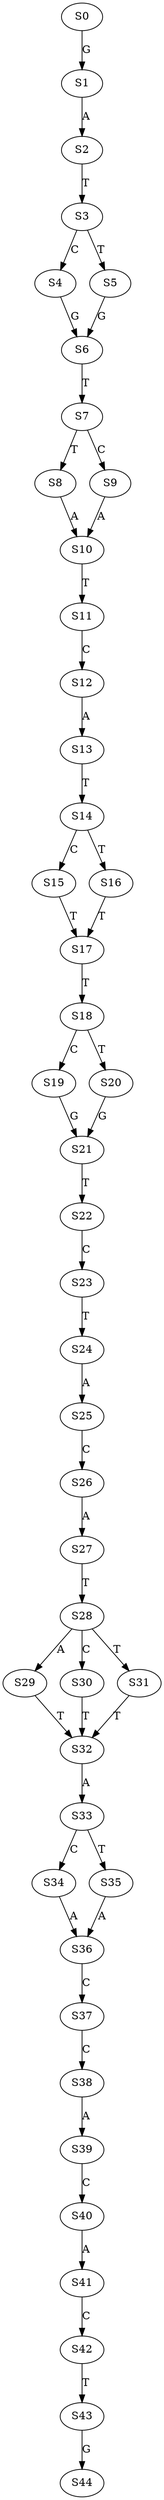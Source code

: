 strict digraph  {
	S0 -> S1 [ label = G ];
	S1 -> S2 [ label = A ];
	S2 -> S3 [ label = T ];
	S3 -> S4 [ label = C ];
	S3 -> S5 [ label = T ];
	S4 -> S6 [ label = G ];
	S5 -> S6 [ label = G ];
	S6 -> S7 [ label = T ];
	S7 -> S8 [ label = T ];
	S7 -> S9 [ label = C ];
	S8 -> S10 [ label = A ];
	S9 -> S10 [ label = A ];
	S10 -> S11 [ label = T ];
	S11 -> S12 [ label = C ];
	S12 -> S13 [ label = A ];
	S13 -> S14 [ label = T ];
	S14 -> S15 [ label = C ];
	S14 -> S16 [ label = T ];
	S15 -> S17 [ label = T ];
	S16 -> S17 [ label = T ];
	S17 -> S18 [ label = T ];
	S18 -> S19 [ label = C ];
	S18 -> S20 [ label = T ];
	S19 -> S21 [ label = G ];
	S20 -> S21 [ label = G ];
	S21 -> S22 [ label = T ];
	S22 -> S23 [ label = C ];
	S23 -> S24 [ label = T ];
	S24 -> S25 [ label = A ];
	S25 -> S26 [ label = C ];
	S26 -> S27 [ label = A ];
	S27 -> S28 [ label = T ];
	S28 -> S29 [ label = A ];
	S28 -> S30 [ label = C ];
	S28 -> S31 [ label = T ];
	S29 -> S32 [ label = T ];
	S30 -> S32 [ label = T ];
	S31 -> S32 [ label = T ];
	S32 -> S33 [ label = A ];
	S33 -> S34 [ label = C ];
	S33 -> S35 [ label = T ];
	S34 -> S36 [ label = A ];
	S35 -> S36 [ label = A ];
	S36 -> S37 [ label = C ];
	S37 -> S38 [ label = C ];
	S38 -> S39 [ label = A ];
	S39 -> S40 [ label = C ];
	S40 -> S41 [ label = A ];
	S41 -> S42 [ label = C ];
	S42 -> S43 [ label = T ];
	S43 -> S44 [ label = G ];
}
